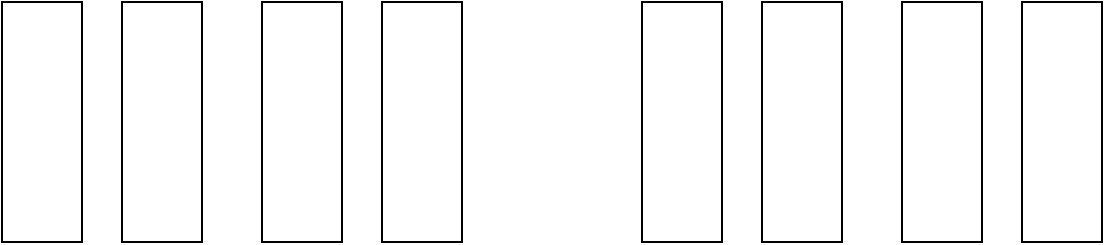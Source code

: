 <mxfile version="24.2.2" type="github">
  <diagram name="Page-1" id="_TrQ4gT4anSoDqgJ2OQG">
    <mxGraphModel dx="794" dy="420" grid="1" gridSize="10" guides="1" tooltips="1" connect="1" arrows="1" fold="1" page="1" pageScale="1" pageWidth="850" pageHeight="1100" math="0" shadow="0">
      <root>
        <mxCell id="0" />
        <mxCell id="1" parent="0" />
        <mxCell id="aSbTUz1Br-Cwq6nXrTi2-1" value="" style="rounded=0;whiteSpace=wrap;html=1;" vertex="1" parent="1">
          <mxGeometry x="120" y="80" width="40" height="120" as="geometry" />
        </mxCell>
        <mxCell id="aSbTUz1Br-Cwq6nXrTi2-2" value="" style="rounded=0;whiteSpace=wrap;html=1;" vertex="1" parent="1">
          <mxGeometry x="180" y="80" width="40" height="120" as="geometry" />
        </mxCell>
        <mxCell id="aSbTUz1Br-Cwq6nXrTi2-3" value="" style="rounded=0;whiteSpace=wrap;html=1;" vertex="1" parent="1">
          <mxGeometry x="250" y="80" width="40" height="120" as="geometry" />
        </mxCell>
        <mxCell id="aSbTUz1Br-Cwq6nXrTi2-4" value="" style="rounded=0;whiteSpace=wrap;html=1;" vertex="1" parent="1">
          <mxGeometry x="310" y="80" width="40" height="120" as="geometry" />
        </mxCell>
        <mxCell id="aSbTUz1Br-Cwq6nXrTi2-5" value="" style="rounded=0;whiteSpace=wrap;html=1;" vertex="1" parent="1">
          <mxGeometry x="440" y="80" width="40" height="120" as="geometry" />
        </mxCell>
        <mxCell id="aSbTUz1Br-Cwq6nXrTi2-6" value="" style="rounded=0;whiteSpace=wrap;html=1;" vertex="1" parent="1">
          <mxGeometry x="500" y="80" width="40" height="120" as="geometry" />
        </mxCell>
        <mxCell id="aSbTUz1Br-Cwq6nXrTi2-7" value="" style="rounded=0;whiteSpace=wrap;html=1;" vertex="1" parent="1">
          <mxGeometry x="570" y="80" width="40" height="120" as="geometry" />
        </mxCell>
        <mxCell id="aSbTUz1Br-Cwq6nXrTi2-8" value="" style="rounded=0;whiteSpace=wrap;html=1;" vertex="1" parent="1">
          <mxGeometry x="630" y="80" width="40" height="120" as="geometry" />
        </mxCell>
      </root>
    </mxGraphModel>
  </diagram>
</mxfile>
